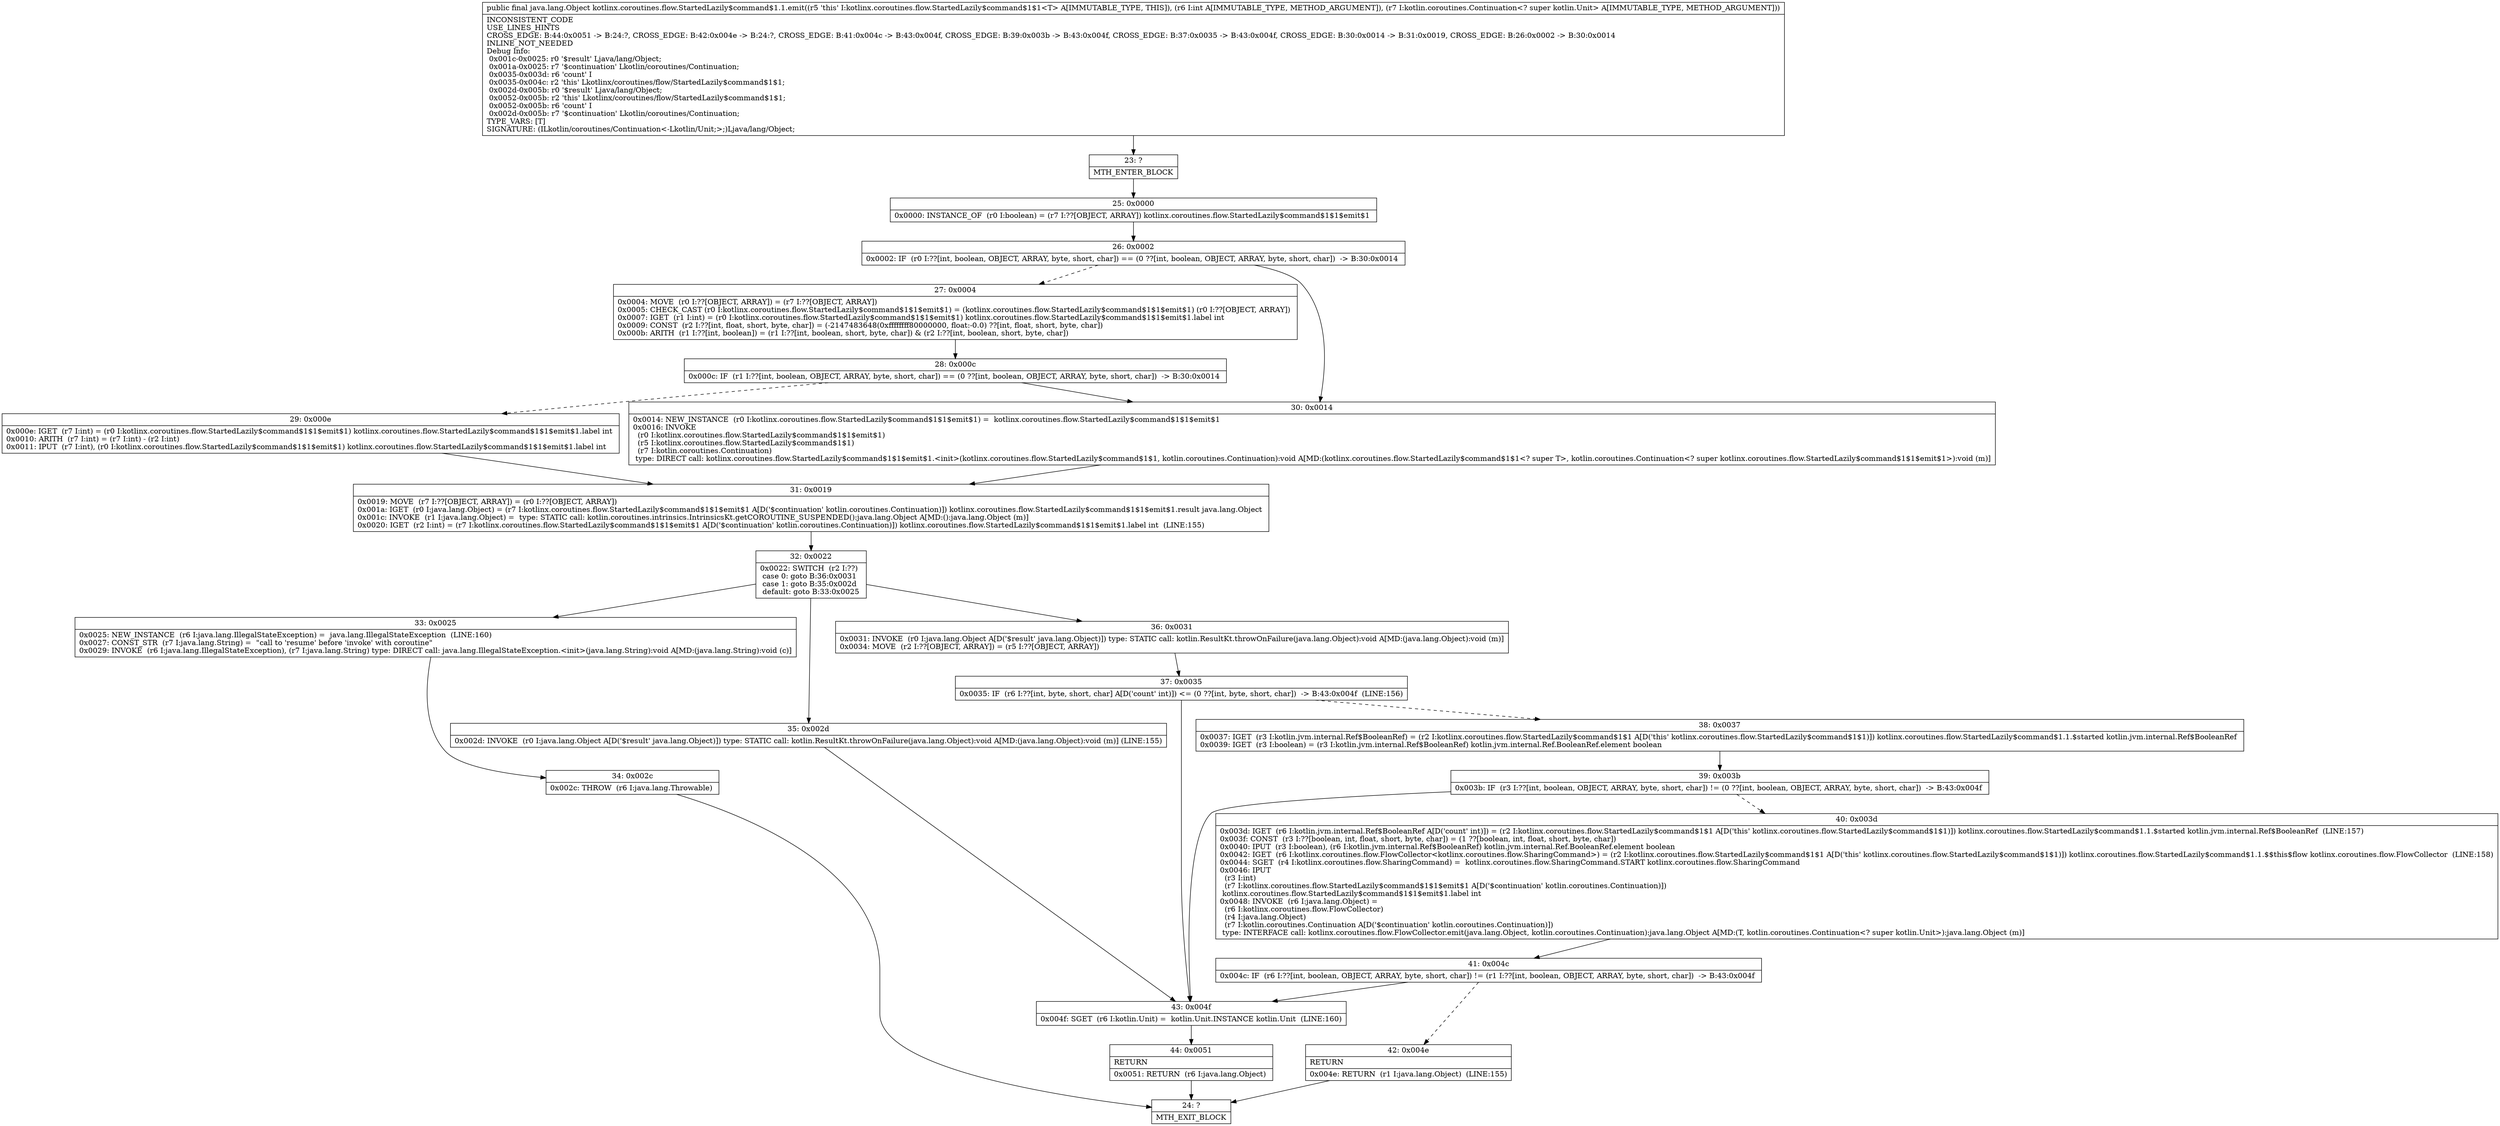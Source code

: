 digraph "CFG forkotlinx.coroutines.flow.StartedLazily$command$1.1.emit(ILkotlin\/coroutines\/Continuation;)Ljava\/lang\/Object;" {
Node_23 [shape=record,label="{23\:\ ?|MTH_ENTER_BLOCK\l}"];
Node_25 [shape=record,label="{25\:\ 0x0000|0x0000: INSTANCE_OF  (r0 I:boolean) = (r7 I:??[OBJECT, ARRAY]) kotlinx.coroutines.flow.StartedLazily$command$1$1$emit$1 \l}"];
Node_26 [shape=record,label="{26\:\ 0x0002|0x0002: IF  (r0 I:??[int, boolean, OBJECT, ARRAY, byte, short, char]) == (0 ??[int, boolean, OBJECT, ARRAY, byte, short, char])  \-\> B:30:0x0014 \l}"];
Node_27 [shape=record,label="{27\:\ 0x0004|0x0004: MOVE  (r0 I:??[OBJECT, ARRAY]) = (r7 I:??[OBJECT, ARRAY]) \l0x0005: CHECK_CAST (r0 I:kotlinx.coroutines.flow.StartedLazily$command$1$1$emit$1) = (kotlinx.coroutines.flow.StartedLazily$command$1$1$emit$1) (r0 I:??[OBJECT, ARRAY]) \l0x0007: IGET  (r1 I:int) = (r0 I:kotlinx.coroutines.flow.StartedLazily$command$1$1$emit$1) kotlinx.coroutines.flow.StartedLazily$command$1$1$emit$1.label int \l0x0009: CONST  (r2 I:??[int, float, short, byte, char]) = (\-2147483648(0xffffffff80000000, float:\-0.0) ??[int, float, short, byte, char]) \l0x000b: ARITH  (r1 I:??[int, boolean]) = (r1 I:??[int, boolean, short, byte, char]) & (r2 I:??[int, boolean, short, byte, char]) \l}"];
Node_28 [shape=record,label="{28\:\ 0x000c|0x000c: IF  (r1 I:??[int, boolean, OBJECT, ARRAY, byte, short, char]) == (0 ??[int, boolean, OBJECT, ARRAY, byte, short, char])  \-\> B:30:0x0014 \l}"];
Node_29 [shape=record,label="{29\:\ 0x000e|0x000e: IGET  (r7 I:int) = (r0 I:kotlinx.coroutines.flow.StartedLazily$command$1$1$emit$1) kotlinx.coroutines.flow.StartedLazily$command$1$1$emit$1.label int \l0x0010: ARITH  (r7 I:int) = (r7 I:int) \- (r2 I:int) \l0x0011: IPUT  (r7 I:int), (r0 I:kotlinx.coroutines.flow.StartedLazily$command$1$1$emit$1) kotlinx.coroutines.flow.StartedLazily$command$1$1$emit$1.label int \l}"];
Node_31 [shape=record,label="{31\:\ 0x0019|0x0019: MOVE  (r7 I:??[OBJECT, ARRAY]) = (r0 I:??[OBJECT, ARRAY]) \l0x001a: IGET  (r0 I:java.lang.Object) = (r7 I:kotlinx.coroutines.flow.StartedLazily$command$1$1$emit$1 A[D('$continuation' kotlin.coroutines.Continuation)]) kotlinx.coroutines.flow.StartedLazily$command$1$1$emit$1.result java.lang.Object \l0x001c: INVOKE  (r1 I:java.lang.Object) =  type: STATIC call: kotlin.coroutines.intrinsics.IntrinsicsKt.getCOROUTINE_SUSPENDED():java.lang.Object A[MD:():java.lang.Object (m)]\l0x0020: IGET  (r2 I:int) = (r7 I:kotlinx.coroutines.flow.StartedLazily$command$1$1$emit$1 A[D('$continuation' kotlin.coroutines.Continuation)]) kotlinx.coroutines.flow.StartedLazily$command$1$1$emit$1.label int  (LINE:155)\l}"];
Node_32 [shape=record,label="{32\:\ 0x0022|0x0022: SWITCH  (r2 I:??)\l case 0: goto B:36:0x0031\l case 1: goto B:35:0x002d\l default: goto B:33:0x0025 \l}"];
Node_33 [shape=record,label="{33\:\ 0x0025|0x0025: NEW_INSTANCE  (r6 I:java.lang.IllegalStateException) =  java.lang.IllegalStateException  (LINE:160)\l0x0027: CONST_STR  (r7 I:java.lang.String) =  \"call to 'resume' before 'invoke' with coroutine\" \l0x0029: INVOKE  (r6 I:java.lang.IllegalStateException), (r7 I:java.lang.String) type: DIRECT call: java.lang.IllegalStateException.\<init\>(java.lang.String):void A[MD:(java.lang.String):void (c)]\l}"];
Node_34 [shape=record,label="{34\:\ 0x002c|0x002c: THROW  (r6 I:java.lang.Throwable) \l}"];
Node_24 [shape=record,label="{24\:\ ?|MTH_EXIT_BLOCK\l}"];
Node_35 [shape=record,label="{35\:\ 0x002d|0x002d: INVOKE  (r0 I:java.lang.Object A[D('$result' java.lang.Object)]) type: STATIC call: kotlin.ResultKt.throwOnFailure(java.lang.Object):void A[MD:(java.lang.Object):void (m)] (LINE:155)\l}"];
Node_43 [shape=record,label="{43\:\ 0x004f|0x004f: SGET  (r6 I:kotlin.Unit) =  kotlin.Unit.INSTANCE kotlin.Unit  (LINE:160)\l}"];
Node_44 [shape=record,label="{44\:\ 0x0051|RETURN\l|0x0051: RETURN  (r6 I:java.lang.Object) \l}"];
Node_36 [shape=record,label="{36\:\ 0x0031|0x0031: INVOKE  (r0 I:java.lang.Object A[D('$result' java.lang.Object)]) type: STATIC call: kotlin.ResultKt.throwOnFailure(java.lang.Object):void A[MD:(java.lang.Object):void (m)]\l0x0034: MOVE  (r2 I:??[OBJECT, ARRAY]) = (r5 I:??[OBJECT, ARRAY]) \l}"];
Node_37 [shape=record,label="{37\:\ 0x0035|0x0035: IF  (r6 I:??[int, byte, short, char] A[D('count' int)]) \<= (0 ??[int, byte, short, char])  \-\> B:43:0x004f  (LINE:156)\l}"];
Node_38 [shape=record,label="{38\:\ 0x0037|0x0037: IGET  (r3 I:kotlin.jvm.internal.Ref$BooleanRef) = (r2 I:kotlinx.coroutines.flow.StartedLazily$command$1$1 A[D('this' kotlinx.coroutines.flow.StartedLazily$command$1$1)]) kotlinx.coroutines.flow.StartedLazily$command$1.1.$started kotlin.jvm.internal.Ref$BooleanRef \l0x0039: IGET  (r3 I:boolean) = (r3 I:kotlin.jvm.internal.Ref$BooleanRef) kotlin.jvm.internal.Ref.BooleanRef.element boolean \l}"];
Node_39 [shape=record,label="{39\:\ 0x003b|0x003b: IF  (r3 I:??[int, boolean, OBJECT, ARRAY, byte, short, char]) != (0 ??[int, boolean, OBJECT, ARRAY, byte, short, char])  \-\> B:43:0x004f \l}"];
Node_40 [shape=record,label="{40\:\ 0x003d|0x003d: IGET  (r6 I:kotlin.jvm.internal.Ref$BooleanRef A[D('count' int)]) = (r2 I:kotlinx.coroutines.flow.StartedLazily$command$1$1 A[D('this' kotlinx.coroutines.flow.StartedLazily$command$1$1)]) kotlinx.coroutines.flow.StartedLazily$command$1.1.$started kotlin.jvm.internal.Ref$BooleanRef  (LINE:157)\l0x003f: CONST  (r3 I:??[boolean, int, float, short, byte, char]) = (1 ??[boolean, int, float, short, byte, char]) \l0x0040: IPUT  (r3 I:boolean), (r6 I:kotlin.jvm.internal.Ref$BooleanRef) kotlin.jvm.internal.Ref.BooleanRef.element boolean \l0x0042: IGET  (r6 I:kotlinx.coroutines.flow.FlowCollector\<kotlinx.coroutines.flow.SharingCommand\>) = (r2 I:kotlinx.coroutines.flow.StartedLazily$command$1$1 A[D('this' kotlinx.coroutines.flow.StartedLazily$command$1$1)]) kotlinx.coroutines.flow.StartedLazily$command$1.1.$$this$flow kotlinx.coroutines.flow.FlowCollector  (LINE:158)\l0x0044: SGET  (r4 I:kotlinx.coroutines.flow.SharingCommand) =  kotlinx.coroutines.flow.SharingCommand.START kotlinx.coroutines.flow.SharingCommand \l0x0046: IPUT  \l  (r3 I:int)\l  (r7 I:kotlinx.coroutines.flow.StartedLazily$command$1$1$emit$1 A[D('$continuation' kotlin.coroutines.Continuation)])\l kotlinx.coroutines.flow.StartedLazily$command$1$1$emit$1.label int \l0x0048: INVOKE  (r6 I:java.lang.Object) = \l  (r6 I:kotlinx.coroutines.flow.FlowCollector)\l  (r4 I:java.lang.Object)\l  (r7 I:kotlin.coroutines.Continuation A[D('$continuation' kotlin.coroutines.Continuation)])\l type: INTERFACE call: kotlinx.coroutines.flow.FlowCollector.emit(java.lang.Object, kotlin.coroutines.Continuation):java.lang.Object A[MD:(T, kotlin.coroutines.Continuation\<? super kotlin.Unit\>):java.lang.Object (m)]\l}"];
Node_41 [shape=record,label="{41\:\ 0x004c|0x004c: IF  (r6 I:??[int, boolean, OBJECT, ARRAY, byte, short, char]) != (r1 I:??[int, boolean, OBJECT, ARRAY, byte, short, char])  \-\> B:43:0x004f \l}"];
Node_42 [shape=record,label="{42\:\ 0x004e|RETURN\l|0x004e: RETURN  (r1 I:java.lang.Object)  (LINE:155)\l}"];
Node_30 [shape=record,label="{30\:\ 0x0014|0x0014: NEW_INSTANCE  (r0 I:kotlinx.coroutines.flow.StartedLazily$command$1$1$emit$1) =  kotlinx.coroutines.flow.StartedLazily$command$1$1$emit$1 \l0x0016: INVOKE  \l  (r0 I:kotlinx.coroutines.flow.StartedLazily$command$1$1$emit$1)\l  (r5 I:kotlinx.coroutines.flow.StartedLazily$command$1$1)\l  (r7 I:kotlin.coroutines.Continuation)\l type: DIRECT call: kotlinx.coroutines.flow.StartedLazily$command$1$1$emit$1.\<init\>(kotlinx.coroutines.flow.StartedLazily$command$1$1, kotlin.coroutines.Continuation):void A[MD:(kotlinx.coroutines.flow.StartedLazily$command$1$1\<? super T\>, kotlin.coroutines.Continuation\<? super kotlinx.coroutines.flow.StartedLazily$command$1$1$emit$1\>):void (m)]\l}"];
MethodNode[shape=record,label="{public final java.lang.Object kotlinx.coroutines.flow.StartedLazily$command$1.1.emit((r5 'this' I:kotlinx.coroutines.flow.StartedLazily$command$1$1\<T\> A[IMMUTABLE_TYPE, THIS]), (r6 I:int A[IMMUTABLE_TYPE, METHOD_ARGUMENT]), (r7 I:kotlin.coroutines.Continuation\<? super kotlin.Unit\> A[IMMUTABLE_TYPE, METHOD_ARGUMENT]))  | INCONSISTENT_CODE\lUSE_LINES_HINTS\lCROSS_EDGE: B:44:0x0051 \-\> B:24:?, CROSS_EDGE: B:42:0x004e \-\> B:24:?, CROSS_EDGE: B:41:0x004c \-\> B:43:0x004f, CROSS_EDGE: B:39:0x003b \-\> B:43:0x004f, CROSS_EDGE: B:37:0x0035 \-\> B:43:0x004f, CROSS_EDGE: B:30:0x0014 \-\> B:31:0x0019, CROSS_EDGE: B:26:0x0002 \-\> B:30:0x0014\lINLINE_NOT_NEEDED\lDebug Info:\l  0x001c\-0x0025: r0 '$result' Ljava\/lang\/Object;\l  0x001a\-0x0025: r7 '$continuation' Lkotlin\/coroutines\/Continuation;\l  0x0035\-0x003d: r6 'count' I\l  0x0035\-0x004c: r2 'this' Lkotlinx\/coroutines\/flow\/StartedLazily$command$1$1;\l  0x002d\-0x005b: r0 '$result' Ljava\/lang\/Object;\l  0x0052\-0x005b: r2 'this' Lkotlinx\/coroutines\/flow\/StartedLazily$command$1$1;\l  0x0052\-0x005b: r6 'count' I\l  0x002d\-0x005b: r7 '$continuation' Lkotlin\/coroutines\/Continuation;\lTYPE_VARS: [T]\lSIGNATURE: (ILkotlin\/coroutines\/Continuation\<\-Lkotlin\/Unit;\>;)Ljava\/lang\/Object;\l}"];
MethodNode -> Node_23;Node_23 -> Node_25;
Node_25 -> Node_26;
Node_26 -> Node_27[style=dashed];
Node_26 -> Node_30;
Node_27 -> Node_28;
Node_28 -> Node_29[style=dashed];
Node_28 -> Node_30;
Node_29 -> Node_31;
Node_31 -> Node_32;
Node_32 -> Node_33;
Node_32 -> Node_35;
Node_32 -> Node_36;
Node_33 -> Node_34;
Node_34 -> Node_24;
Node_35 -> Node_43;
Node_43 -> Node_44;
Node_44 -> Node_24;
Node_36 -> Node_37;
Node_37 -> Node_38[style=dashed];
Node_37 -> Node_43;
Node_38 -> Node_39;
Node_39 -> Node_40[style=dashed];
Node_39 -> Node_43;
Node_40 -> Node_41;
Node_41 -> Node_42[style=dashed];
Node_41 -> Node_43;
Node_42 -> Node_24;
Node_30 -> Node_31;
}

